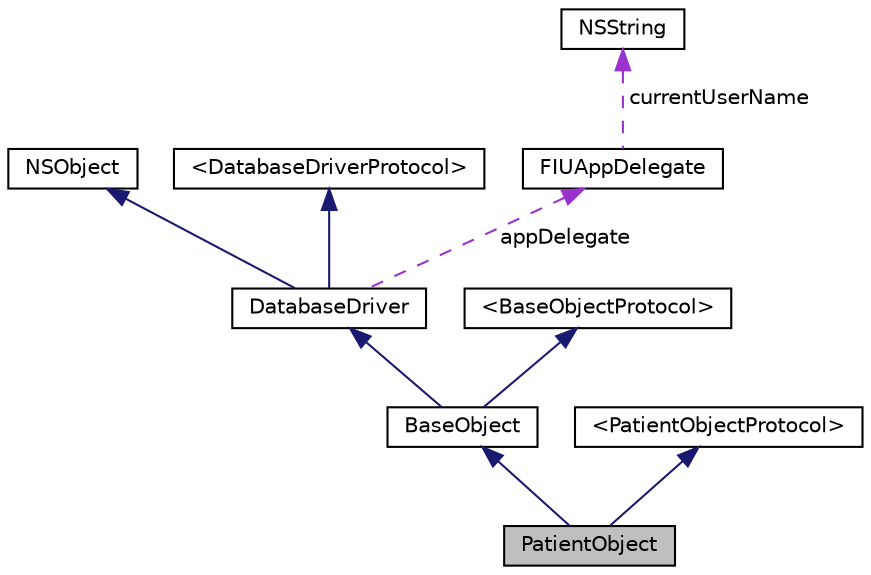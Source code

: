 digraph G
{
  edge [fontname="Helvetica",fontsize="10",labelfontname="Helvetica",labelfontsize="10"];
  node [fontname="Helvetica",fontsize="10",shape=record];
  Node1 [label="PatientObject",height=0.2,width=0.4,color="black", fillcolor="grey75", style="filled" fontcolor="black"];
  Node2 -> Node1 [dir="back",color="midnightblue",fontsize="10",style="solid",fontname="Helvetica"];
  Node2 [label="BaseObject",height=0.2,width=0.4,color="black", fillcolor="white", style="filled",URL="$interface_base_object.html"];
  Node3 -> Node2 [dir="back",color="midnightblue",fontsize="10",style="solid",fontname="Helvetica"];
  Node3 [label="DatabaseDriver",height=0.2,width=0.4,color="black", fillcolor="white", style="filled",URL="$interface_database_driver.html"];
  Node4 -> Node3 [dir="back",color="midnightblue",fontsize="10",style="solid",fontname="Helvetica"];
  Node4 [label="NSObject",height=0.2,width=0.4,color="black", fillcolor="white", style="filled",URL="$class_n_s_object.html"];
  Node5 -> Node3 [dir="back",color="midnightblue",fontsize="10",style="solid",fontname="Helvetica"];
  Node5 [label="\<DatabaseDriverProtocol\>",height=0.2,width=0.4,color="black", fillcolor="white", style="filled",URL="$protocol_database_driver_protocol-p.html"];
  Node6 -> Node3 [dir="back",color="darkorchid3",fontsize="10",style="dashed",label=" appDelegate" ,fontname="Helvetica"];
  Node6 [label="FIUAppDelegate",height=0.2,width=0.4,color="black", fillcolor="white", style="filled",URL="$interface_f_i_u_app_delegate.html"];
  Node7 -> Node6 [dir="back",color="darkorchid3",fontsize="10",style="dashed",label=" currentUserName" ,fontname="Helvetica"];
  Node7 [label="NSString",height=0.2,width=0.4,color="black", fillcolor="white", style="filled",URL="$class_n_s_string.html"];
  Node8 -> Node2 [dir="back",color="midnightblue",fontsize="10",style="solid",fontname="Helvetica"];
  Node8 [label="\<BaseObjectProtocol\>",height=0.2,width=0.4,color="black", fillcolor="white", style="filled",URL="$protocol_base_object_protocol-p.html"];
  Node9 -> Node1 [dir="back",color="midnightblue",fontsize="10",style="solid",fontname="Helvetica"];
  Node9 [label="\<PatientObjectProtocol\>",height=0.2,width=0.4,color="black", fillcolor="white", style="filled",URL="$protocol_patient_object_protocol-p.html"];
}
